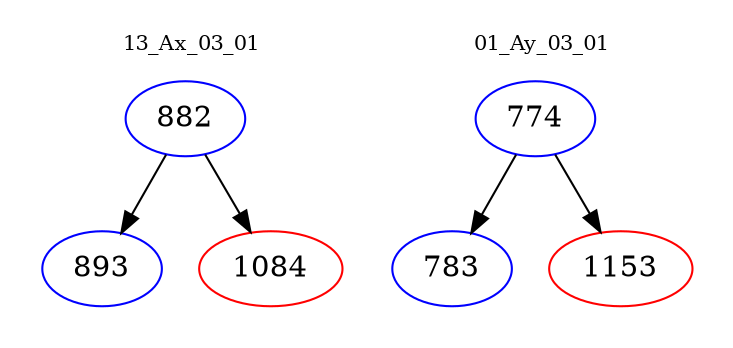 digraph{
subgraph cluster_0 {
color = white
label = "13_Ax_03_01";
fontsize=10;
T0_882 [label="882", color="blue"]
T0_882 -> T0_893 [color="black"]
T0_893 [label="893", color="blue"]
T0_882 -> T0_1084 [color="black"]
T0_1084 [label="1084", color="red"]
}
subgraph cluster_1 {
color = white
label = "01_Ay_03_01";
fontsize=10;
T1_774 [label="774", color="blue"]
T1_774 -> T1_783 [color="black"]
T1_783 [label="783", color="blue"]
T1_774 -> T1_1153 [color="black"]
T1_1153 [label="1153", color="red"]
}
}
